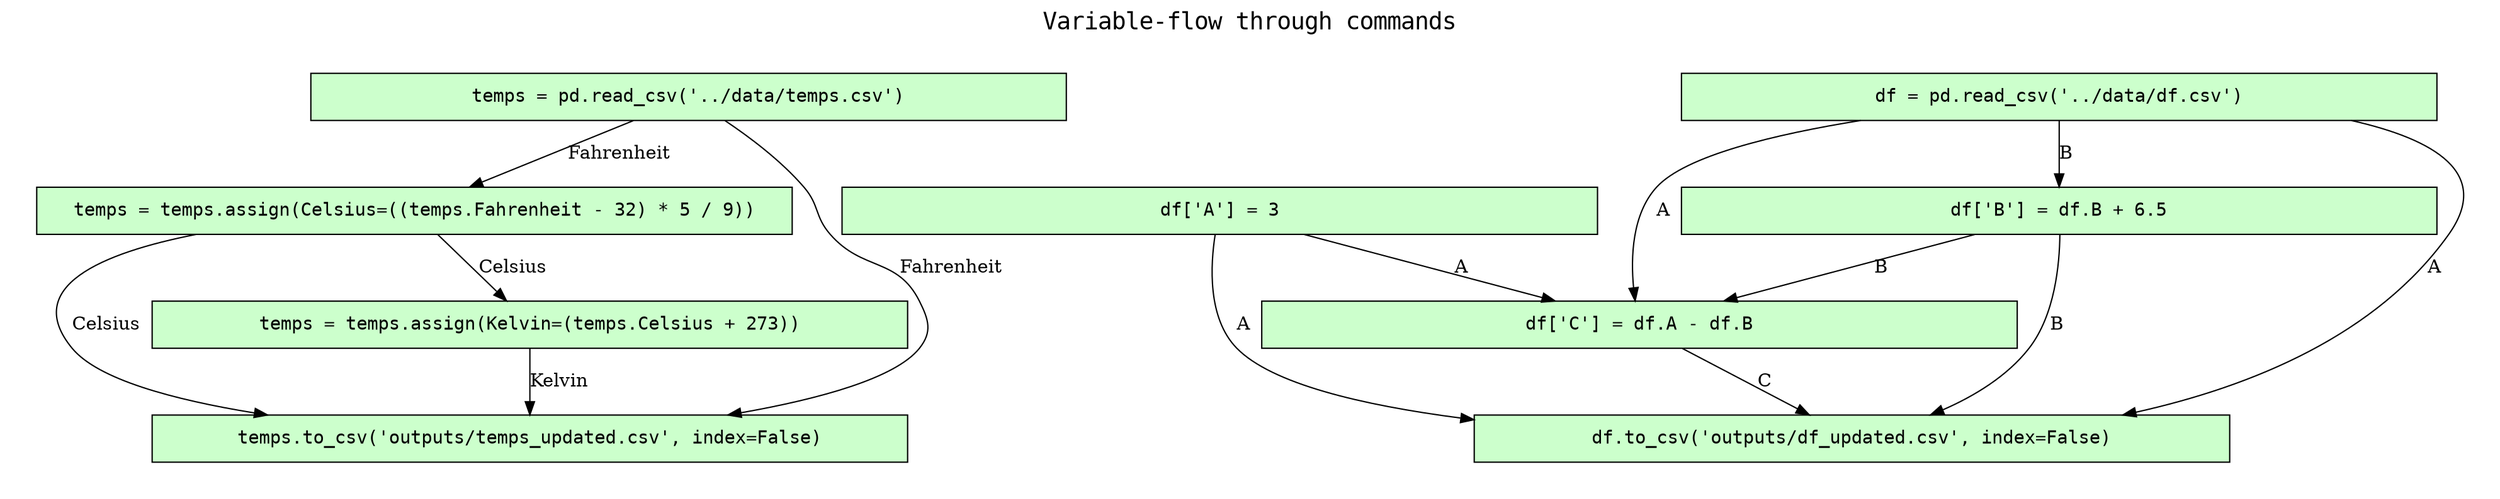 digraph sdtl_program {
rankdir=TB

fontname=Courier; fontsize=18; labelloc=t
label="Variable-flow through commands"

subgraph cluster_program_graph { label=""; color=white; penwidth=0
subgraph cluster_program_graph_inner { label=""; color=white

# command nodes
node[shape=box style="filled" fillcolor="#CCFFCC" peripheries=1 fontname=Courier]
node[width=8]

"http://wholetale.org/program/1119/load/1" [label="df = pd.read_csv('../data/df.csv')"]
"http://wholetale.org/program/1119/compute/1" [label="df['A'] = 3"]
"http://wholetale.org/program/1119/compute/2" [label="df['B'] = df.B + 6.5"]
"http://wholetale.org/program/1119/compute/3" [label="df['C'] = df.A - df.B"]
"http://wholetale.org/program/1119/load/2" [label="temps = pd.read_csv('../data/temps.csv')"]
"http://wholetale.org/program/1119/compute/4" [label="temps = temps.assign(Celsius=((temps.Fahrenheit - 32) * 5 / 9))"]
"http://wholetale.org/program/1119/compute/5" [label="temps = temps.assign(Kelvin=(temps.Celsius + 273))"]
"http://wholetale.org/program/1119/save/1" [label="df.to_csv('outputs/df_updated.csv', index=False)"]
"http://wholetale.org/program/1119/save/2" [label="temps.to_csv('outputs/temps_updated.csv', index=False)"]

# variable write->read edges
"http://wholetale.org/program/1119/compute/1" -> "http://wholetale.org/program/1119/compute/3" [label="A"]
"http://wholetale.org/program/1119/load/1" -> "http://wholetale.org/program/1119/compute/3" [label="A"]
"http://wholetale.org/program/1119/compute/1" -> "http://wholetale.org/program/1119/save/1" [label="A"]
"http://wholetale.org/program/1119/load/1" -> "http://wholetale.org/program/1119/save/1" [label="A"]
"http://wholetale.org/program/1119/load/1" -> "http://wholetale.org/program/1119/compute/2" [label="B"]
"http://wholetale.org/program/1119/compute/2" -> "http://wholetale.org/program/1119/compute/3" [label="B"]
"http://wholetale.org/program/1119/compute/2" -> "http://wholetale.org/program/1119/save/1" [label="B"]
"http://wholetale.org/program/1119/compute/3" -> "http://wholetale.org/program/1119/save/1" [label="C"]
"http://wholetale.org/program/1119/compute/4" -> "http://wholetale.org/program/1119/compute/5" [label="Celsius"]
"http://wholetale.org/program/1119/compute/4" -> "http://wholetale.org/program/1119/save/2" [label="Celsius"]
"http://wholetale.org/program/1119/load/2" -> "http://wholetale.org/program/1119/compute/4" [label="Fahrenheit"]
"http://wholetale.org/program/1119/load/2" -> "http://wholetale.org/program/1119/save/2" [label="Fahrenheit"]
"http://wholetale.org/program/1119/compute/5" -> "http://wholetale.org/program/1119/save/2" [label="Kelvin"]

}}

}